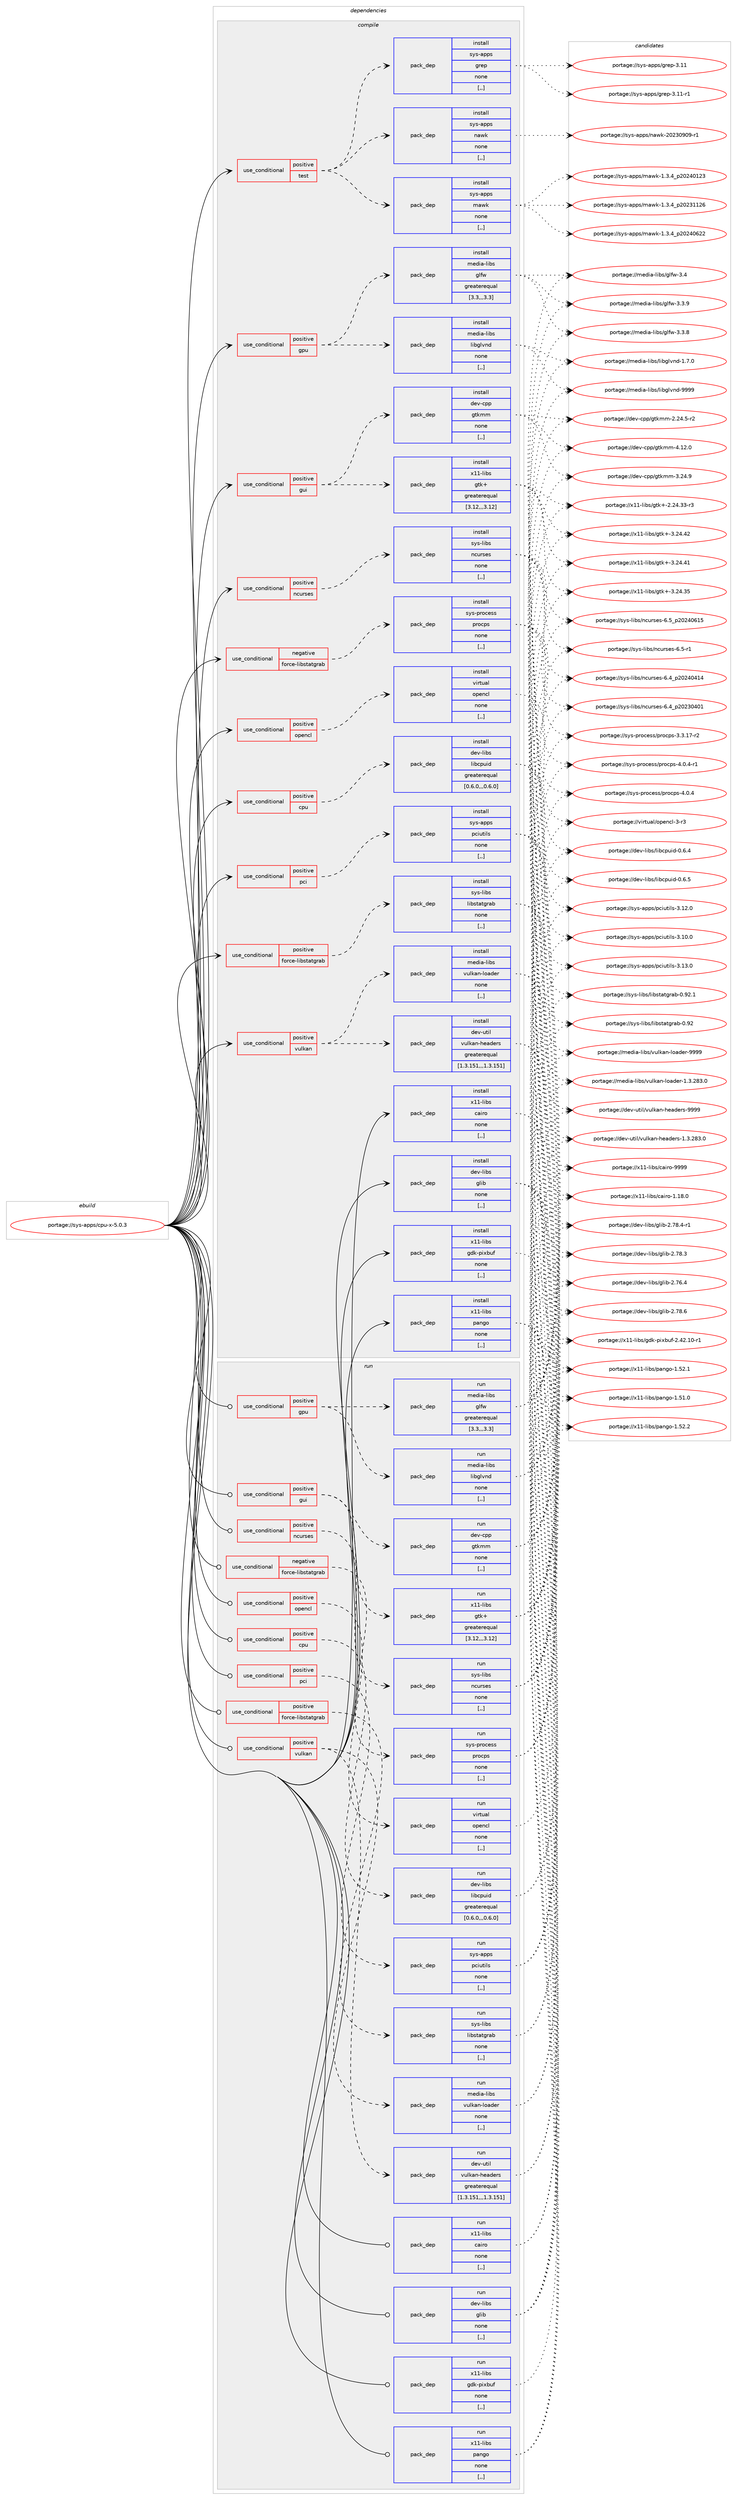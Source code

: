 digraph prolog {

# *************
# Graph options
# *************

newrank=true;
concentrate=true;
compound=true;
graph [rankdir=LR,fontname=Helvetica,fontsize=10,ranksep=1.5];#, ranksep=2.5, nodesep=0.2];
edge  [arrowhead=vee];
node  [fontname=Helvetica,fontsize=10];

# **********
# The ebuild
# **********

subgraph cluster_leftcol {
color=gray;
label=<<i>ebuild</i>>;
id [label="portage://sys-apps/cpu-x-5.0.3", color=red, width=4, href="../sys-apps/cpu-x-5.0.3.svg"];
}

# ****************
# The dependencies
# ****************

subgraph cluster_midcol {
color=gray;
label=<<i>dependencies</i>>;
subgraph cluster_compile {
fillcolor="#eeeeee";
style=filled;
label=<<i>compile</i>>;
subgraph cond110608 {
dependency419066 [label=<<TABLE BORDER="0" CELLBORDER="1" CELLSPACING="0" CELLPADDING="4"><TR><TD ROWSPAN="3" CELLPADDING="10">use_conditional</TD></TR><TR><TD>negative</TD></TR><TR><TD>force-libstatgrab</TD></TR></TABLE>>, shape=none, color=red];
subgraph pack305543 {
dependency419067 [label=<<TABLE BORDER="0" CELLBORDER="1" CELLSPACING="0" CELLPADDING="4" WIDTH="220"><TR><TD ROWSPAN="6" CELLPADDING="30">pack_dep</TD></TR><TR><TD WIDTH="110">install</TD></TR><TR><TD>sys-process</TD></TR><TR><TD>procps</TD></TR><TR><TD>none</TD></TR><TR><TD>[,,]</TD></TR></TABLE>>, shape=none, color=blue];
}
dependency419066:e -> dependency419067:w [weight=20,style="dashed",arrowhead="vee"];
}
id:e -> dependency419066:w [weight=20,style="solid",arrowhead="vee"];
subgraph cond110609 {
dependency419068 [label=<<TABLE BORDER="0" CELLBORDER="1" CELLSPACING="0" CELLPADDING="4"><TR><TD ROWSPAN="3" CELLPADDING="10">use_conditional</TD></TR><TR><TD>positive</TD></TR><TR><TD>cpu</TD></TR></TABLE>>, shape=none, color=red];
subgraph pack305544 {
dependency419069 [label=<<TABLE BORDER="0" CELLBORDER="1" CELLSPACING="0" CELLPADDING="4" WIDTH="220"><TR><TD ROWSPAN="6" CELLPADDING="30">pack_dep</TD></TR><TR><TD WIDTH="110">install</TD></TR><TR><TD>dev-libs</TD></TR><TR><TD>libcpuid</TD></TR><TR><TD>greaterequal</TD></TR><TR><TD>[0.6.0,,,0.6.0]</TD></TR></TABLE>>, shape=none, color=blue];
}
dependency419068:e -> dependency419069:w [weight=20,style="dashed",arrowhead="vee"];
}
id:e -> dependency419068:w [weight=20,style="solid",arrowhead="vee"];
subgraph cond110610 {
dependency419070 [label=<<TABLE BORDER="0" CELLBORDER="1" CELLSPACING="0" CELLPADDING="4"><TR><TD ROWSPAN="3" CELLPADDING="10">use_conditional</TD></TR><TR><TD>positive</TD></TR><TR><TD>force-libstatgrab</TD></TR></TABLE>>, shape=none, color=red];
subgraph pack305545 {
dependency419071 [label=<<TABLE BORDER="0" CELLBORDER="1" CELLSPACING="0" CELLPADDING="4" WIDTH="220"><TR><TD ROWSPAN="6" CELLPADDING="30">pack_dep</TD></TR><TR><TD WIDTH="110">install</TD></TR><TR><TD>sys-libs</TD></TR><TR><TD>libstatgrab</TD></TR><TR><TD>none</TD></TR><TR><TD>[,,]</TD></TR></TABLE>>, shape=none, color=blue];
}
dependency419070:e -> dependency419071:w [weight=20,style="dashed",arrowhead="vee"];
}
id:e -> dependency419070:w [weight=20,style="solid",arrowhead="vee"];
subgraph cond110611 {
dependency419072 [label=<<TABLE BORDER="0" CELLBORDER="1" CELLSPACING="0" CELLPADDING="4"><TR><TD ROWSPAN="3" CELLPADDING="10">use_conditional</TD></TR><TR><TD>positive</TD></TR><TR><TD>gpu</TD></TR></TABLE>>, shape=none, color=red];
subgraph pack305546 {
dependency419073 [label=<<TABLE BORDER="0" CELLBORDER="1" CELLSPACING="0" CELLPADDING="4" WIDTH="220"><TR><TD ROWSPAN="6" CELLPADDING="30">pack_dep</TD></TR><TR><TD WIDTH="110">install</TD></TR><TR><TD>media-libs</TD></TR><TR><TD>glfw</TD></TR><TR><TD>greaterequal</TD></TR><TR><TD>[3.3,,,3.3]</TD></TR></TABLE>>, shape=none, color=blue];
}
dependency419072:e -> dependency419073:w [weight=20,style="dashed",arrowhead="vee"];
subgraph pack305547 {
dependency419074 [label=<<TABLE BORDER="0" CELLBORDER="1" CELLSPACING="0" CELLPADDING="4" WIDTH="220"><TR><TD ROWSPAN="6" CELLPADDING="30">pack_dep</TD></TR><TR><TD WIDTH="110">install</TD></TR><TR><TD>media-libs</TD></TR><TR><TD>libglvnd</TD></TR><TR><TD>none</TD></TR><TR><TD>[,,]</TD></TR></TABLE>>, shape=none, color=blue];
}
dependency419072:e -> dependency419074:w [weight=20,style="dashed",arrowhead="vee"];
}
id:e -> dependency419072:w [weight=20,style="solid",arrowhead="vee"];
subgraph cond110612 {
dependency419075 [label=<<TABLE BORDER="0" CELLBORDER="1" CELLSPACING="0" CELLPADDING="4"><TR><TD ROWSPAN="3" CELLPADDING="10">use_conditional</TD></TR><TR><TD>positive</TD></TR><TR><TD>gui</TD></TR></TABLE>>, shape=none, color=red];
subgraph pack305548 {
dependency419076 [label=<<TABLE BORDER="0" CELLBORDER="1" CELLSPACING="0" CELLPADDING="4" WIDTH="220"><TR><TD ROWSPAN="6" CELLPADDING="30">pack_dep</TD></TR><TR><TD WIDTH="110">install</TD></TR><TR><TD>dev-cpp</TD></TR><TR><TD>gtkmm</TD></TR><TR><TD>none</TD></TR><TR><TD>[,,]</TD></TR></TABLE>>, shape=none, color=blue];
}
dependency419075:e -> dependency419076:w [weight=20,style="dashed",arrowhead="vee"];
subgraph pack305549 {
dependency419077 [label=<<TABLE BORDER="0" CELLBORDER="1" CELLSPACING="0" CELLPADDING="4" WIDTH="220"><TR><TD ROWSPAN="6" CELLPADDING="30">pack_dep</TD></TR><TR><TD WIDTH="110">install</TD></TR><TR><TD>x11-libs</TD></TR><TR><TD>gtk+</TD></TR><TR><TD>greaterequal</TD></TR><TR><TD>[3.12,,,3.12]</TD></TR></TABLE>>, shape=none, color=blue];
}
dependency419075:e -> dependency419077:w [weight=20,style="dashed",arrowhead="vee"];
}
id:e -> dependency419075:w [weight=20,style="solid",arrowhead="vee"];
subgraph cond110613 {
dependency419078 [label=<<TABLE BORDER="0" CELLBORDER="1" CELLSPACING="0" CELLPADDING="4"><TR><TD ROWSPAN="3" CELLPADDING="10">use_conditional</TD></TR><TR><TD>positive</TD></TR><TR><TD>ncurses</TD></TR></TABLE>>, shape=none, color=red];
subgraph pack305550 {
dependency419079 [label=<<TABLE BORDER="0" CELLBORDER="1" CELLSPACING="0" CELLPADDING="4" WIDTH="220"><TR><TD ROWSPAN="6" CELLPADDING="30">pack_dep</TD></TR><TR><TD WIDTH="110">install</TD></TR><TR><TD>sys-libs</TD></TR><TR><TD>ncurses</TD></TR><TR><TD>none</TD></TR><TR><TD>[,,]</TD></TR></TABLE>>, shape=none, color=blue];
}
dependency419078:e -> dependency419079:w [weight=20,style="dashed",arrowhead="vee"];
}
id:e -> dependency419078:w [weight=20,style="solid",arrowhead="vee"];
subgraph cond110614 {
dependency419080 [label=<<TABLE BORDER="0" CELLBORDER="1" CELLSPACING="0" CELLPADDING="4"><TR><TD ROWSPAN="3" CELLPADDING="10">use_conditional</TD></TR><TR><TD>positive</TD></TR><TR><TD>opencl</TD></TR></TABLE>>, shape=none, color=red];
subgraph pack305551 {
dependency419081 [label=<<TABLE BORDER="0" CELLBORDER="1" CELLSPACING="0" CELLPADDING="4" WIDTH="220"><TR><TD ROWSPAN="6" CELLPADDING="30">pack_dep</TD></TR><TR><TD WIDTH="110">install</TD></TR><TR><TD>virtual</TD></TR><TR><TD>opencl</TD></TR><TR><TD>none</TD></TR><TR><TD>[,,]</TD></TR></TABLE>>, shape=none, color=blue];
}
dependency419080:e -> dependency419081:w [weight=20,style="dashed",arrowhead="vee"];
}
id:e -> dependency419080:w [weight=20,style="solid",arrowhead="vee"];
subgraph cond110615 {
dependency419082 [label=<<TABLE BORDER="0" CELLBORDER="1" CELLSPACING="0" CELLPADDING="4"><TR><TD ROWSPAN="3" CELLPADDING="10">use_conditional</TD></TR><TR><TD>positive</TD></TR><TR><TD>pci</TD></TR></TABLE>>, shape=none, color=red];
subgraph pack305552 {
dependency419083 [label=<<TABLE BORDER="0" CELLBORDER="1" CELLSPACING="0" CELLPADDING="4" WIDTH="220"><TR><TD ROWSPAN="6" CELLPADDING="30">pack_dep</TD></TR><TR><TD WIDTH="110">install</TD></TR><TR><TD>sys-apps</TD></TR><TR><TD>pciutils</TD></TR><TR><TD>none</TD></TR><TR><TD>[,,]</TD></TR></TABLE>>, shape=none, color=blue];
}
dependency419082:e -> dependency419083:w [weight=20,style="dashed",arrowhead="vee"];
}
id:e -> dependency419082:w [weight=20,style="solid",arrowhead="vee"];
subgraph cond110616 {
dependency419084 [label=<<TABLE BORDER="0" CELLBORDER="1" CELLSPACING="0" CELLPADDING="4"><TR><TD ROWSPAN="3" CELLPADDING="10">use_conditional</TD></TR><TR><TD>positive</TD></TR><TR><TD>test</TD></TR></TABLE>>, shape=none, color=red];
subgraph pack305553 {
dependency419085 [label=<<TABLE BORDER="0" CELLBORDER="1" CELLSPACING="0" CELLPADDING="4" WIDTH="220"><TR><TD ROWSPAN="6" CELLPADDING="30">pack_dep</TD></TR><TR><TD WIDTH="110">install</TD></TR><TR><TD>sys-apps</TD></TR><TR><TD>grep</TD></TR><TR><TD>none</TD></TR><TR><TD>[,,]</TD></TR></TABLE>>, shape=none, color=blue];
}
dependency419084:e -> dependency419085:w [weight=20,style="dashed",arrowhead="vee"];
subgraph pack305554 {
dependency419086 [label=<<TABLE BORDER="0" CELLBORDER="1" CELLSPACING="0" CELLPADDING="4" WIDTH="220"><TR><TD ROWSPAN="6" CELLPADDING="30">pack_dep</TD></TR><TR><TD WIDTH="110">install</TD></TR><TR><TD>sys-apps</TD></TR><TR><TD>mawk</TD></TR><TR><TD>none</TD></TR><TR><TD>[,,]</TD></TR></TABLE>>, shape=none, color=blue];
}
dependency419084:e -> dependency419086:w [weight=20,style="dashed",arrowhead="vee"];
subgraph pack305555 {
dependency419087 [label=<<TABLE BORDER="0" CELLBORDER="1" CELLSPACING="0" CELLPADDING="4" WIDTH="220"><TR><TD ROWSPAN="6" CELLPADDING="30">pack_dep</TD></TR><TR><TD WIDTH="110">install</TD></TR><TR><TD>sys-apps</TD></TR><TR><TD>nawk</TD></TR><TR><TD>none</TD></TR><TR><TD>[,,]</TD></TR></TABLE>>, shape=none, color=blue];
}
dependency419084:e -> dependency419087:w [weight=20,style="dashed",arrowhead="vee"];
}
id:e -> dependency419084:w [weight=20,style="solid",arrowhead="vee"];
subgraph cond110617 {
dependency419088 [label=<<TABLE BORDER="0" CELLBORDER="1" CELLSPACING="0" CELLPADDING="4"><TR><TD ROWSPAN="3" CELLPADDING="10">use_conditional</TD></TR><TR><TD>positive</TD></TR><TR><TD>vulkan</TD></TR></TABLE>>, shape=none, color=red];
subgraph pack305556 {
dependency419089 [label=<<TABLE BORDER="0" CELLBORDER="1" CELLSPACING="0" CELLPADDING="4" WIDTH="220"><TR><TD ROWSPAN="6" CELLPADDING="30">pack_dep</TD></TR><TR><TD WIDTH="110">install</TD></TR><TR><TD>media-libs</TD></TR><TR><TD>vulkan-loader</TD></TR><TR><TD>none</TD></TR><TR><TD>[,,]</TD></TR></TABLE>>, shape=none, color=blue];
}
dependency419088:e -> dependency419089:w [weight=20,style="dashed",arrowhead="vee"];
subgraph pack305557 {
dependency419090 [label=<<TABLE BORDER="0" CELLBORDER="1" CELLSPACING="0" CELLPADDING="4" WIDTH="220"><TR><TD ROWSPAN="6" CELLPADDING="30">pack_dep</TD></TR><TR><TD WIDTH="110">install</TD></TR><TR><TD>dev-util</TD></TR><TR><TD>vulkan-headers</TD></TR><TR><TD>greaterequal</TD></TR><TR><TD>[1.3.151,,,1.3.151]</TD></TR></TABLE>>, shape=none, color=blue];
}
dependency419088:e -> dependency419090:w [weight=20,style="dashed",arrowhead="vee"];
}
id:e -> dependency419088:w [weight=20,style="solid",arrowhead="vee"];
subgraph pack305558 {
dependency419091 [label=<<TABLE BORDER="0" CELLBORDER="1" CELLSPACING="0" CELLPADDING="4" WIDTH="220"><TR><TD ROWSPAN="6" CELLPADDING="30">pack_dep</TD></TR><TR><TD WIDTH="110">install</TD></TR><TR><TD>dev-libs</TD></TR><TR><TD>glib</TD></TR><TR><TD>none</TD></TR><TR><TD>[,,]</TD></TR></TABLE>>, shape=none, color=blue];
}
id:e -> dependency419091:w [weight=20,style="solid",arrowhead="vee"];
subgraph pack305559 {
dependency419092 [label=<<TABLE BORDER="0" CELLBORDER="1" CELLSPACING="0" CELLPADDING="4" WIDTH="220"><TR><TD ROWSPAN="6" CELLPADDING="30">pack_dep</TD></TR><TR><TD WIDTH="110">install</TD></TR><TR><TD>x11-libs</TD></TR><TR><TD>cairo</TD></TR><TR><TD>none</TD></TR><TR><TD>[,,]</TD></TR></TABLE>>, shape=none, color=blue];
}
id:e -> dependency419092:w [weight=20,style="solid",arrowhead="vee"];
subgraph pack305560 {
dependency419093 [label=<<TABLE BORDER="0" CELLBORDER="1" CELLSPACING="0" CELLPADDING="4" WIDTH="220"><TR><TD ROWSPAN="6" CELLPADDING="30">pack_dep</TD></TR><TR><TD WIDTH="110">install</TD></TR><TR><TD>x11-libs</TD></TR><TR><TD>gdk-pixbuf</TD></TR><TR><TD>none</TD></TR><TR><TD>[,,]</TD></TR></TABLE>>, shape=none, color=blue];
}
id:e -> dependency419093:w [weight=20,style="solid",arrowhead="vee"];
subgraph pack305561 {
dependency419094 [label=<<TABLE BORDER="0" CELLBORDER="1" CELLSPACING="0" CELLPADDING="4" WIDTH="220"><TR><TD ROWSPAN="6" CELLPADDING="30">pack_dep</TD></TR><TR><TD WIDTH="110">install</TD></TR><TR><TD>x11-libs</TD></TR><TR><TD>pango</TD></TR><TR><TD>none</TD></TR><TR><TD>[,,]</TD></TR></TABLE>>, shape=none, color=blue];
}
id:e -> dependency419094:w [weight=20,style="solid",arrowhead="vee"];
}
subgraph cluster_compileandrun {
fillcolor="#eeeeee";
style=filled;
label=<<i>compile and run</i>>;
}
subgraph cluster_run {
fillcolor="#eeeeee";
style=filled;
label=<<i>run</i>>;
subgraph cond110618 {
dependency419095 [label=<<TABLE BORDER="0" CELLBORDER="1" CELLSPACING="0" CELLPADDING="4"><TR><TD ROWSPAN="3" CELLPADDING="10">use_conditional</TD></TR><TR><TD>negative</TD></TR><TR><TD>force-libstatgrab</TD></TR></TABLE>>, shape=none, color=red];
subgraph pack305562 {
dependency419096 [label=<<TABLE BORDER="0" CELLBORDER="1" CELLSPACING="0" CELLPADDING="4" WIDTH="220"><TR><TD ROWSPAN="6" CELLPADDING="30">pack_dep</TD></TR><TR><TD WIDTH="110">run</TD></TR><TR><TD>sys-process</TD></TR><TR><TD>procps</TD></TR><TR><TD>none</TD></TR><TR><TD>[,,]</TD></TR></TABLE>>, shape=none, color=blue];
}
dependency419095:e -> dependency419096:w [weight=20,style="dashed",arrowhead="vee"];
}
id:e -> dependency419095:w [weight=20,style="solid",arrowhead="odot"];
subgraph cond110619 {
dependency419097 [label=<<TABLE BORDER="0" CELLBORDER="1" CELLSPACING="0" CELLPADDING="4"><TR><TD ROWSPAN="3" CELLPADDING="10">use_conditional</TD></TR><TR><TD>positive</TD></TR><TR><TD>cpu</TD></TR></TABLE>>, shape=none, color=red];
subgraph pack305563 {
dependency419098 [label=<<TABLE BORDER="0" CELLBORDER="1" CELLSPACING="0" CELLPADDING="4" WIDTH="220"><TR><TD ROWSPAN="6" CELLPADDING="30">pack_dep</TD></TR><TR><TD WIDTH="110">run</TD></TR><TR><TD>dev-libs</TD></TR><TR><TD>libcpuid</TD></TR><TR><TD>greaterequal</TD></TR><TR><TD>[0.6.0,,,0.6.0]</TD></TR></TABLE>>, shape=none, color=blue];
}
dependency419097:e -> dependency419098:w [weight=20,style="dashed",arrowhead="vee"];
}
id:e -> dependency419097:w [weight=20,style="solid",arrowhead="odot"];
subgraph cond110620 {
dependency419099 [label=<<TABLE BORDER="0" CELLBORDER="1" CELLSPACING="0" CELLPADDING="4"><TR><TD ROWSPAN="3" CELLPADDING="10">use_conditional</TD></TR><TR><TD>positive</TD></TR><TR><TD>force-libstatgrab</TD></TR></TABLE>>, shape=none, color=red];
subgraph pack305564 {
dependency419100 [label=<<TABLE BORDER="0" CELLBORDER="1" CELLSPACING="0" CELLPADDING="4" WIDTH="220"><TR><TD ROWSPAN="6" CELLPADDING="30">pack_dep</TD></TR><TR><TD WIDTH="110">run</TD></TR><TR><TD>sys-libs</TD></TR><TR><TD>libstatgrab</TD></TR><TR><TD>none</TD></TR><TR><TD>[,,]</TD></TR></TABLE>>, shape=none, color=blue];
}
dependency419099:e -> dependency419100:w [weight=20,style="dashed",arrowhead="vee"];
}
id:e -> dependency419099:w [weight=20,style="solid",arrowhead="odot"];
subgraph cond110621 {
dependency419101 [label=<<TABLE BORDER="0" CELLBORDER="1" CELLSPACING="0" CELLPADDING="4"><TR><TD ROWSPAN="3" CELLPADDING="10">use_conditional</TD></TR><TR><TD>positive</TD></TR><TR><TD>gpu</TD></TR></TABLE>>, shape=none, color=red];
subgraph pack305565 {
dependency419102 [label=<<TABLE BORDER="0" CELLBORDER="1" CELLSPACING="0" CELLPADDING="4" WIDTH="220"><TR><TD ROWSPAN="6" CELLPADDING="30">pack_dep</TD></TR><TR><TD WIDTH="110">run</TD></TR><TR><TD>media-libs</TD></TR><TR><TD>glfw</TD></TR><TR><TD>greaterequal</TD></TR><TR><TD>[3.3,,,3.3]</TD></TR></TABLE>>, shape=none, color=blue];
}
dependency419101:e -> dependency419102:w [weight=20,style="dashed",arrowhead="vee"];
subgraph pack305566 {
dependency419103 [label=<<TABLE BORDER="0" CELLBORDER="1" CELLSPACING="0" CELLPADDING="4" WIDTH="220"><TR><TD ROWSPAN="6" CELLPADDING="30">pack_dep</TD></TR><TR><TD WIDTH="110">run</TD></TR><TR><TD>media-libs</TD></TR><TR><TD>libglvnd</TD></TR><TR><TD>none</TD></TR><TR><TD>[,,]</TD></TR></TABLE>>, shape=none, color=blue];
}
dependency419101:e -> dependency419103:w [weight=20,style="dashed",arrowhead="vee"];
}
id:e -> dependency419101:w [weight=20,style="solid",arrowhead="odot"];
subgraph cond110622 {
dependency419104 [label=<<TABLE BORDER="0" CELLBORDER="1" CELLSPACING="0" CELLPADDING="4"><TR><TD ROWSPAN="3" CELLPADDING="10">use_conditional</TD></TR><TR><TD>positive</TD></TR><TR><TD>gui</TD></TR></TABLE>>, shape=none, color=red];
subgraph pack305567 {
dependency419105 [label=<<TABLE BORDER="0" CELLBORDER="1" CELLSPACING="0" CELLPADDING="4" WIDTH="220"><TR><TD ROWSPAN="6" CELLPADDING="30">pack_dep</TD></TR><TR><TD WIDTH="110">run</TD></TR><TR><TD>dev-cpp</TD></TR><TR><TD>gtkmm</TD></TR><TR><TD>none</TD></TR><TR><TD>[,,]</TD></TR></TABLE>>, shape=none, color=blue];
}
dependency419104:e -> dependency419105:w [weight=20,style="dashed",arrowhead="vee"];
subgraph pack305568 {
dependency419106 [label=<<TABLE BORDER="0" CELLBORDER="1" CELLSPACING="0" CELLPADDING="4" WIDTH="220"><TR><TD ROWSPAN="6" CELLPADDING="30">pack_dep</TD></TR><TR><TD WIDTH="110">run</TD></TR><TR><TD>x11-libs</TD></TR><TR><TD>gtk+</TD></TR><TR><TD>greaterequal</TD></TR><TR><TD>[3.12,,,3.12]</TD></TR></TABLE>>, shape=none, color=blue];
}
dependency419104:e -> dependency419106:w [weight=20,style="dashed",arrowhead="vee"];
}
id:e -> dependency419104:w [weight=20,style="solid",arrowhead="odot"];
subgraph cond110623 {
dependency419107 [label=<<TABLE BORDER="0" CELLBORDER="1" CELLSPACING="0" CELLPADDING="4"><TR><TD ROWSPAN="3" CELLPADDING="10">use_conditional</TD></TR><TR><TD>positive</TD></TR><TR><TD>ncurses</TD></TR></TABLE>>, shape=none, color=red];
subgraph pack305569 {
dependency419108 [label=<<TABLE BORDER="0" CELLBORDER="1" CELLSPACING="0" CELLPADDING="4" WIDTH="220"><TR><TD ROWSPAN="6" CELLPADDING="30">pack_dep</TD></TR><TR><TD WIDTH="110">run</TD></TR><TR><TD>sys-libs</TD></TR><TR><TD>ncurses</TD></TR><TR><TD>none</TD></TR><TR><TD>[,,]</TD></TR></TABLE>>, shape=none, color=blue];
}
dependency419107:e -> dependency419108:w [weight=20,style="dashed",arrowhead="vee"];
}
id:e -> dependency419107:w [weight=20,style="solid",arrowhead="odot"];
subgraph cond110624 {
dependency419109 [label=<<TABLE BORDER="0" CELLBORDER="1" CELLSPACING="0" CELLPADDING="4"><TR><TD ROWSPAN="3" CELLPADDING="10">use_conditional</TD></TR><TR><TD>positive</TD></TR><TR><TD>opencl</TD></TR></TABLE>>, shape=none, color=red];
subgraph pack305570 {
dependency419110 [label=<<TABLE BORDER="0" CELLBORDER="1" CELLSPACING="0" CELLPADDING="4" WIDTH="220"><TR><TD ROWSPAN="6" CELLPADDING="30">pack_dep</TD></TR><TR><TD WIDTH="110">run</TD></TR><TR><TD>virtual</TD></TR><TR><TD>opencl</TD></TR><TR><TD>none</TD></TR><TR><TD>[,,]</TD></TR></TABLE>>, shape=none, color=blue];
}
dependency419109:e -> dependency419110:w [weight=20,style="dashed",arrowhead="vee"];
}
id:e -> dependency419109:w [weight=20,style="solid",arrowhead="odot"];
subgraph cond110625 {
dependency419111 [label=<<TABLE BORDER="0" CELLBORDER="1" CELLSPACING="0" CELLPADDING="4"><TR><TD ROWSPAN="3" CELLPADDING="10">use_conditional</TD></TR><TR><TD>positive</TD></TR><TR><TD>pci</TD></TR></TABLE>>, shape=none, color=red];
subgraph pack305571 {
dependency419112 [label=<<TABLE BORDER="0" CELLBORDER="1" CELLSPACING="0" CELLPADDING="4" WIDTH="220"><TR><TD ROWSPAN="6" CELLPADDING="30">pack_dep</TD></TR><TR><TD WIDTH="110">run</TD></TR><TR><TD>sys-apps</TD></TR><TR><TD>pciutils</TD></TR><TR><TD>none</TD></TR><TR><TD>[,,]</TD></TR></TABLE>>, shape=none, color=blue];
}
dependency419111:e -> dependency419112:w [weight=20,style="dashed",arrowhead="vee"];
}
id:e -> dependency419111:w [weight=20,style="solid",arrowhead="odot"];
subgraph cond110626 {
dependency419113 [label=<<TABLE BORDER="0" CELLBORDER="1" CELLSPACING="0" CELLPADDING="4"><TR><TD ROWSPAN="3" CELLPADDING="10">use_conditional</TD></TR><TR><TD>positive</TD></TR><TR><TD>vulkan</TD></TR></TABLE>>, shape=none, color=red];
subgraph pack305572 {
dependency419114 [label=<<TABLE BORDER="0" CELLBORDER="1" CELLSPACING="0" CELLPADDING="4" WIDTH="220"><TR><TD ROWSPAN="6" CELLPADDING="30">pack_dep</TD></TR><TR><TD WIDTH="110">run</TD></TR><TR><TD>media-libs</TD></TR><TR><TD>vulkan-loader</TD></TR><TR><TD>none</TD></TR><TR><TD>[,,]</TD></TR></TABLE>>, shape=none, color=blue];
}
dependency419113:e -> dependency419114:w [weight=20,style="dashed",arrowhead="vee"];
subgraph pack305573 {
dependency419115 [label=<<TABLE BORDER="0" CELLBORDER="1" CELLSPACING="0" CELLPADDING="4" WIDTH="220"><TR><TD ROWSPAN="6" CELLPADDING="30">pack_dep</TD></TR><TR><TD WIDTH="110">run</TD></TR><TR><TD>dev-util</TD></TR><TR><TD>vulkan-headers</TD></TR><TR><TD>greaterequal</TD></TR><TR><TD>[1.3.151,,,1.3.151]</TD></TR></TABLE>>, shape=none, color=blue];
}
dependency419113:e -> dependency419115:w [weight=20,style="dashed",arrowhead="vee"];
}
id:e -> dependency419113:w [weight=20,style="solid",arrowhead="odot"];
subgraph pack305574 {
dependency419116 [label=<<TABLE BORDER="0" CELLBORDER="1" CELLSPACING="0" CELLPADDING="4" WIDTH="220"><TR><TD ROWSPAN="6" CELLPADDING="30">pack_dep</TD></TR><TR><TD WIDTH="110">run</TD></TR><TR><TD>dev-libs</TD></TR><TR><TD>glib</TD></TR><TR><TD>none</TD></TR><TR><TD>[,,]</TD></TR></TABLE>>, shape=none, color=blue];
}
id:e -> dependency419116:w [weight=20,style="solid",arrowhead="odot"];
subgraph pack305575 {
dependency419117 [label=<<TABLE BORDER="0" CELLBORDER="1" CELLSPACING="0" CELLPADDING="4" WIDTH="220"><TR><TD ROWSPAN="6" CELLPADDING="30">pack_dep</TD></TR><TR><TD WIDTH="110">run</TD></TR><TR><TD>x11-libs</TD></TR><TR><TD>cairo</TD></TR><TR><TD>none</TD></TR><TR><TD>[,,]</TD></TR></TABLE>>, shape=none, color=blue];
}
id:e -> dependency419117:w [weight=20,style="solid",arrowhead="odot"];
subgraph pack305576 {
dependency419118 [label=<<TABLE BORDER="0" CELLBORDER="1" CELLSPACING="0" CELLPADDING="4" WIDTH="220"><TR><TD ROWSPAN="6" CELLPADDING="30">pack_dep</TD></TR><TR><TD WIDTH="110">run</TD></TR><TR><TD>x11-libs</TD></TR><TR><TD>gdk-pixbuf</TD></TR><TR><TD>none</TD></TR><TR><TD>[,,]</TD></TR></TABLE>>, shape=none, color=blue];
}
id:e -> dependency419118:w [weight=20,style="solid",arrowhead="odot"];
subgraph pack305577 {
dependency419119 [label=<<TABLE BORDER="0" CELLBORDER="1" CELLSPACING="0" CELLPADDING="4" WIDTH="220"><TR><TD ROWSPAN="6" CELLPADDING="30">pack_dep</TD></TR><TR><TD WIDTH="110">run</TD></TR><TR><TD>x11-libs</TD></TR><TR><TD>pango</TD></TR><TR><TD>none</TD></TR><TR><TD>[,,]</TD></TR></TABLE>>, shape=none, color=blue];
}
id:e -> dependency419119:w [weight=20,style="solid",arrowhead="odot"];
}
}

# **************
# The candidates
# **************

subgraph cluster_choices {
rank=same;
color=gray;
label=<<i>candidates</i>>;

subgraph choice305543 {
color=black;
nodesep=1;
choice115121115451121141119910111511547112114111991121154552464846524511449 [label="portage://sys-process/procps-4.0.4-r1", color=red, width=4,href="../sys-process/procps-4.0.4-r1.svg"];
choice11512111545112114111991011151154711211411199112115455246484652 [label="portage://sys-process/procps-4.0.4", color=red, width=4,href="../sys-process/procps-4.0.4.svg"];
choice11512111545112114111991011151154711211411199112115455146514649554511450 [label="portage://sys-process/procps-3.3.17-r2", color=red, width=4,href="../sys-process/procps-3.3.17-r2.svg"];
dependency419067:e -> choice115121115451121141119910111511547112114111991121154552464846524511449:w [style=dotted,weight="100"];
dependency419067:e -> choice11512111545112114111991011151154711211411199112115455246484652:w [style=dotted,weight="100"];
dependency419067:e -> choice11512111545112114111991011151154711211411199112115455146514649554511450:w [style=dotted,weight="100"];
}
subgraph choice305544 {
color=black;
nodesep=1;
choice1001011184510810598115471081059899112117105100454846544653 [label="portage://dev-libs/libcpuid-0.6.5", color=red, width=4,href="../dev-libs/libcpuid-0.6.5.svg"];
choice1001011184510810598115471081059899112117105100454846544652 [label="portage://dev-libs/libcpuid-0.6.4", color=red, width=4,href="../dev-libs/libcpuid-0.6.4.svg"];
dependency419069:e -> choice1001011184510810598115471081059899112117105100454846544653:w [style=dotted,weight="100"];
dependency419069:e -> choice1001011184510810598115471081059899112117105100454846544652:w [style=dotted,weight="100"];
}
subgraph choice305545 {
color=black;
nodesep=1;
choice1151211154510810598115471081059811511697116103114979845484657504649 [label="portage://sys-libs/libstatgrab-0.92.1", color=red, width=4,href="../sys-libs/libstatgrab-0.92.1.svg"];
choice115121115451081059811547108105981151169711610311497984548465750 [label="portage://sys-libs/libstatgrab-0.92", color=red, width=4,href="../sys-libs/libstatgrab-0.92.svg"];
dependency419071:e -> choice1151211154510810598115471081059811511697116103114979845484657504649:w [style=dotted,weight="100"];
dependency419071:e -> choice115121115451081059811547108105981151169711610311497984548465750:w [style=dotted,weight="100"];
}
subgraph choice305546 {
color=black;
nodesep=1;
choice1091011001059745108105981154710310810211945514652 [label="portage://media-libs/glfw-3.4", color=red, width=4,href="../media-libs/glfw-3.4.svg"];
choice10910110010597451081059811547103108102119455146514657 [label="portage://media-libs/glfw-3.3.9", color=red, width=4,href="../media-libs/glfw-3.3.9.svg"];
choice10910110010597451081059811547103108102119455146514656 [label="portage://media-libs/glfw-3.3.8", color=red, width=4,href="../media-libs/glfw-3.3.8.svg"];
dependency419073:e -> choice1091011001059745108105981154710310810211945514652:w [style=dotted,weight="100"];
dependency419073:e -> choice10910110010597451081059811547103108102119455146514657:w [style=dotted,weight="100"];
dependency419073:e -> choice10910110010597451081059811547103108102119455146514656:w [style=dotted,weight="100"];
}
subgraph choice305547 {
color=black;
nodesep=1;
choice10910110010597451081059811547108105981031081181101004557575757 [label="portage://media-libs/libglvnd-9999", color=red, width=4,href="../media-libs/libglvnd-9999.svg"];
choice1091011001059745108105981154710810598103108118110100454946554648 [label="portage://media-libs/libglvnd-1.7.0", color=red, width=4,href="../media-libs/libglvnd-1.7.0.svg"];
dependency419074:e -> choice10910110010597451081059811547108105981031081181101004557575757:w [style=dotted,weight="100"];
dependency419074:e -> choice1091011001059745108105981154710810598103108118110100454946554648:w [style=dotted,weight="100"];
}
subgraph choice305548 {
color=black;
nodesep=1;
choice10010111845991121124710311610710910945524649504648 [label="portage://dev-cpp/gtkmm-4.12.0", color=red, width=4,href="../dev-cpp/gtkmm-4.12.0.svg"];
choice10010111845991121124710311610710910945514650524657 [label="portage://dev-cpp/gtkmm-3.24.9", color=red, width=4,href="../dev-cpp/gtkmm-3.24.9.svg"];
choice100101118459911211247103116107109109455046505246534511450 [label="portage://dev-cpp/gtkmm-2.24.5-r2", color=red, width=4,href="../dev-cpp/gtkmm-2.24.5-r2.svg"];
dependency419076:e -> choice10010111845991121124710311610710910945524649504648:w [style=dotted,weight="100"];
dependency419076:e -> choice10010111845991121124710311610710910945514650524657:w [style=dotted,weight="100"];
dependency419076:e -> choice100101118459911211247103116107109109455046505246534511450:w [style=dotted,weight="100"];
}
subgraph choice305549 {
color=black;
nodesep=1;
choice1204949451081059811547103116107434551465052465250 [label="portage://x11-libs/gtk+-3.24.42", color=red, width=4,href="../x11-libs/gtk+-3.24.42.svg"];
choice1204949451081059811547103116107434551465052465249 [label="portage://x11-libs/gtk+-3.24.41", color=red, width=4,href="../x11-libs/gtk+-3.24.41.svg"];
choice1204949451081059811547103116107434551465052465153 [label="portage://x11-libs/gtk+-3.24.35", color=red, width=4,href="../x11-libs/gtk+-3.24.35.svg"];
choice12049494510810598115471031161074345504650524651514511451 [label="portage://x11-libs/gtk+-2.24.33-r3", color=red, width=4,href="../x11-libs/gtk+-2.24.33-r3.svg"];
dependency419077:e -> choice1204949451081059811547103116107434551465052465250:w [style=dotted,weight="100"];
dependency419077:e -> choice1204949451081059811547103116107434551465052465249:w [style=dotted,weight="100"];
dependency419077:e -> choice1204949451081059811547103116107434551465052465153:w [style=dotted,weight="100"];
dependency419077:e -> choice12049494510810598115471031161074345504650524651514511451:w [style=dotted,weight="100"];
}
subgraph choice305550 {
color=black;
nodesep=1;
choice1151211154510810598115471109911711411510111545544653951125048505248544953 [label="portage://sys-libs/ncurses-6.5_p20240615", color=red, width=4,href="../sys-libs/ncurses-6.5_p20240615.svg"];
choice11512111545108105981154711099117114115101115455446534511449 [label="portage://sys-libs/ncurses-6.5-r1", color=red, width=4,href="../sys-libs/ncurses-6.5-r1.svg"];
choice1151211154510810598115471109911711411510111545544652951125048505248524952 [label="portage://sys-libs/ncurses-6.4_p20240414", color=red, width=4,href="../sys-libs/ncurses-6.4_p20240414.svg"];
choice1151211154510810598115471109911711411510111545544652951125048505148524849 [label="portage://sys-libs/ncurses-6.4_p20230401", color=red, width=4,href="../sys-libs/ncurses-6.4_p20230401.svg"];
dependency419079:e -> choice1151211154510810598115471109911711411510111545544653951125048505248544953:w [style=dotted,weight="100"];
dependency419079:e -> choice11512111545108105981154711099117114115101115455446534511449:w [style=dotted,weight="100"];
dependency419079:e -> choice1151211154510810598115471109911711411510111545544652951125048505248524952:w [style=dotted,weight="100"];
dependency419079:e -> choice1151211154510810598115471109911711411510111545544652951125048505148524849:w [style=dotted,weight="100"];
}
subgraph choice305551 {
color=black;
nodesep=1;
choice11810511411611797108471111121011109910845514511451 [label="portage://virtual/opencl-3-r3", color=red, width=4,href="../virtual/opencl-3-r3.svg"];
dependency419081:e -> choice11810511411611797108471111121011109910845514511451:w [style=dotted,weight="100"];
}
subgraph choice305552 {
color=black;
nodesep=1;
choice1151211154597112112115471129910511711610510811545514649514648 [label="portage://sys-apps/pciutils-3.13.0", color=red, width=4,href="../sys-apps/pciutils-3.13.0.svg"];
choice1151211154597112112115471129910511711610510811545514649504648 [label="portage://sys-apps/pciutils-3.12.0", color=red, width=4,href="../sys-apps/pciutils-3.12.0.svg"];
choice1151211154597112112115471129910511711610510811545514649484648 [label="portage://sys-apps/pciutils-3.10.0", color=red, width=4,href="../sys-apps/pciutils-3.10.0.svg"];
dependency419083:e -> choice1151211154597112112115471129910511711610510811545514649514648:w [style=dotted,weight="100"];
dependency419083:e -> choice1151211154597112112115471129910511711610510811545514649504648:w [style=dotted,weight="100"];
dependency419083:e -> choice1151211154597112112115471129910511711610510811545514649484648:w [style=dotted,weight="100"];
}
subgraph choice305553 {
color=black;
nodesep=1;
choice11512111545971121121154710311410111245514649494511449 [label="portage://sys-apps/grep-3.11-r1", color=red, width=4,href="../sys-apps/grep-3.11-r1.svg"];
choice1151211154597112112115471031141011124551464949 [label="portage://sys-apps/grep-3.11", color=red, width=4,href="../sys-apps/grep-3.11.svg"];
dependency419085:e -> choice11512111545971121121154710311410111245514649494511449:w [style=dotted,weight="100"];
dependency419085:e -> choice1151211154597112112115471031141011124551464949:w [style=dotted,weight="100"];
}
subgraph choice305554 {
color=black;
nodesep=1;
choice11512111545971121121154710997119107454946514652951125048505248545050 [label="portage://sys-apps/mawk-1.3.4_p20240622", color=red, width=4,href="../sys-apps/mawk-1.3.4_p20240622.svg"];
choice11512111545971121121154710997119107454946514652951125048505248495051 [label="portage://sys-apps/mawk-1.3.4_p20240123", color=red, width=4,href="../sys-apps/mawk-1.3.4_p20240123.svg"];
choice11512111545971121121154710997119107454946514652951125048505149495054 [label="portage://sys-apps/mawk-1.3.4_p20231126", color=red, width=4,href="../sys-apps/mawk-1.3.4_p20231126.svg"];
dependency419086:e -> choice11512111545971121121154710997119107454946514652951125048505248545050:w [style=dotted,weight="100"];
dependency419086:e -> choice11512111545971121121154710997119107454946514652951125048505248495051:w [style=dotted,weight="100"];
dependency419086:e -> choice11512111545971121121154710997119107454946514652951125048505149495054:w [style=dotted,weight="100"];
}
subgraph choice305555 {
color=black;
nodesep=1;
choice115121115459711211211547110971191074550485051485748574511449 [label="portage://sys-apps/nawk-20230909-r1", color=red, width=4,href="../sys-apps/nawk-20230909-r1.svg"];
dependency419087:e -> choice115121115459711211211547110971191074550485051485748574511449:w [style=dotted,weight="100"];
}
subgraph choice305556 {
color=black;
nodesep=1;
choice109101100105974510810598115471181171081079711045108111971001011144557575757 [label="portage://media-libs/vulkan-loader-9999", color=red, width=4,href="../media-libs/vulkan-loader-9999.svg"];
choice1091011001059745108105981154711811710810797110451081119710010111445494651465056514648 [label="portage://media-libs/vulkan-loader-1.3.283.0", color=red, width=4,href="../media-libs/vulkan-loader-1.3.283.0.svg"];
dependency419089:e -> choice109101100105974510810598115471181171081079711045108111971001011144557575757:w [style=dotted,weight="100"];
dependency419089:e -> choice1091011001059745108105981154711811710810797110451081119710010111445494651465056514648:w [style=dotted,weight="100"];
}
subgraph choice305557 {
color=black;
nodesep=1;
choice10010111845117116105108471181171081079711045104101971001011141154557575757 [label="portage://dev-util/vulkan-headers-9999", color=red, width=4,href="../dev-util/vulkan-headers-9999.svg"];
choice100101118451171161051084711811710810797110451041019710010111411545494651465056514648 [label="portage://dev-util/vulkan-headers-1.3.283.0", color=red, width=4,href="../dev-util/vulkan-headers-1.3.283.0.svg"];
dependency419090:e -> choice10010111845117116105108471181171081079711045104101971001011141154557575757:w [style=dotted,weight="100"];
dependency419090:e -> choice100101118451171161051084711811710810797110451041019710010111411545494651465056514648:w [style=dotted,weight="100"];
}
subgraph choice305558 {
color=black;
nodesep=1;
choice1001011184510810598115471031081059845504655564654 [label="portage://dev-libs/glib-2.78.6", color=red, width=4,href="../dev-libs/glib-2.78.6.svg"];
choice10010111845108105981154710310810598455046555646524511449 [label="portage://dev-libs/glib-2.78.4-r1", color=red, width=4,href="../dev-libs/glib-2.78.4-r1.svg"];
choice1001011184510810598115471031081059845504655564651 [label="portage://dev-libs/glib-2.78.3", color=red, width=4,href="../dev-libs/glib-2.78.3.svg"];
choice1001011184510810598115471031081059845504655544652 [label="portage://dev-libs/glib-2.76.4", color=red, width=4,href="../dev-libs/glib-2.76.4.svg"];
dependency419091:e -> choice1001011184510810598115471031081059845504655564654:w [style=dotted,weight="100"];
dependency419091:e -> choice10010111845108105981154710310810598455046555646524511449:w [style=dotted,weight="100"];
dependency419091:e -> choice1001011184510810598115471031081059845504655564651:w [style=dotted,weight="100"];
dependency419091:e -> choice1001011184510810598115471031081059845504655544652:w [style=dotted,weight="100"];
}
subgraph choice305559 {
color=black;
nodesep=1;
choice120494945108105981154799971051141114557575757 [label="portage://x11-libs/cairo-9999", color=red, width=4,href="../x11-libs/cairo-9999.svg"];
choice1204949451081059811547999710511411145494649564648 [label="portage://x11-libs/cairo-1.18.0", color=red, width=4,href="../x11-libs/cairo-1.18.0.svg"];
dependency419092:e -> choice120494945108105981154799971051141114557575757:w [style=dotted,weight="100"];
dependency419092:e -> choice1204949451081059811547999710511411145494649564648:w [style=dotted,weight="100"];
}
subgraph choice305560 {
color=black;
nodesep=1;
choice1204949451081059811547103100107451121051209811710245504652504649484511449 [label="portage://x11-libs/gdk-pixbuf-2.42.10-r1", color=red, width=4,href="../x11-libs/gdk-pixbuf-2.42.10-r1.svg"];
dependency419093:e -> choice1204949451081059811547103100107451121051209811710245504652504649484511449:w [style=dotted,weight="100"];
}
subgraph choice305561 {
color=black;
nodesep=1;
choice12049494510810598115471129711010311145494653504650 [label="portage://x11-libs/pango-1.52.2", color=red, width=4,href="../x11-libs/pango-1.52.2.svg"];
choice12049494510810598115471129711010311145494653504649 [label="portage://x11-libs/pango-1.52.1", color=red, width=4,href="../x11-libs/pango-1.52.1.svg"];
choice12049494510810598115471129711010311145494653494648 [label="portage://x11-libs/pango-1.51.0", color=red, width=4,href="../x11-libs/pango-1.51.0.svg"];
dependency419094:e -> choice12049494510810598115471129711010311145494653504650:w [style=dotted,weight="100"];
dependency419094:e -> choice12049494510810598115471129711010311145494653504649:w [style=dotted,weight="100"];
dependency419094:e -> choice12049494510810598115471129711010311145494653494648:w [style=dotted,weight="100"];
}
subgraph choice305562 {
color=black;
nodesep=1;
choice115121115451121141119910111511547112114111991121154552464846524511449 [label="portage://sys-process/procps-4.0.4-r1", color=red, width=4,href="../sys-process/procps-4.0.4-r1.svg"];
choice11512111545112114111991011151154711211411199112115455246484652 [label="portage://sys-process/procps-4.0.4", color=red, width=4,href="../sys-process/procps-4.0.4.svg"];
choice11512111545112114111991011151154711211411199112115455146514649554511450 [label="portage://sys-process/procps-3.3.17-r2", color=red, width=4,href="../sys-process/procps-3.3.17-r2.svg"];
dependency419096:e -> choice115121115451121141119910111511547112114111991121154552464846524511449:w [style=dotted,weight="100"];
dependency419096:e -> choice11512111545112114111991011151154711211411199112115455246484652:w [style=dotted,weight="100"];
dependency419096:e -> choice11512111545112114111991011151154711211411199112115455146514649554511450:w [style=dotted,weight="100"];
}
subgraph choice305563 {
color=black;
nodesep=1;
choice1001011184510810598115471081059899112117105100454846544653 [label="portage://dev-libs/libcpuid-0.6.5", color=red, width=4,href="../dev-libs/libcpuid-0.6.5.svg"];
choice1001011184510810598115471081059899112117105100454846544652 [label="portage://dev-libs/libcpuid-0.6.4", color=red, width=4,href="../dev-libs/libcpuid-0.6.4.svg"];
dependency419098:e -> choice1001011184510810598115471081059899112117105100454846544653:w [style=dotted,weight="100"];
dependency419098:e -> choice1001011184510810598115471081059899112117105100454846544652:w [style=dotted,weight="100"];
}
subgraph choice305564 {
color=black;
nodesep=1;
choice1151211154510810598115471081059811511697116103114979845484657504649 [label="portage://sys-libs/libstatgrab-0.92.1", color=red, width=4,href="../sys-libs/libstatgrab-0.92.1.svg"];
choice115121115451081059811547108105981151169711610311497984548465750 [label="portage://sys-libs/libstatgrab-0.92", color=red, width=4,href="../sys-libs/libstatgrab-0.92.svg"];
dependency419100:e -> choice1151211154510810598115471081059811511697116103114979845484657504649:w [style=dotted,weight="100"];
dependency419100:e -> choice115121115451081059811547108105981151169711610311497984548465750:w [style=dotted,weight="100"];
}
subgraph choice305565 {
color=black;
nodesep=1;
choice1091011001059745108105981154710310810211945514652 [label="portage://media-libs/glfw-3.4", color=red, width=4,href="../media-libs/glfw-3.4.svg"];
choice10910110010597451081059811547103108102119455146514657 [label="portage://media-libs/glfw-3.3.9", color=red, width=4,href="../media-libs/glfw-3.3.9.svg"];
choice10910110010597451081059811547103108102119455146514656 [label="portage://media-libs/glfw-3.3.8", color=red, width=4,href="../media-libs/glfw-3.3.8.svg"];
dependency419102:e -> choice1091011001059745108105981154710310810211945514652:w [style=dotted,weight="100"];
dependency419102:e -> choice10910110010597451081059811547103108102119455146514657:w [style=dotted,weight="100"];
dependency419102:e -> choice10910110010597451081059811547103108102119455146514656:w [style=dotted,weight="100"];
}
subgraph choice305566 {
color=black;
nodesep=1;
choice10910110010597451081059811547108105981031081181101004557575757 [label="portage://media-libs/libglvnd-9999", color=red, width=4,href="../media-libs/libglvnd-9999.svg"];
choice1091011001059745108105981154710810598103108118110100454946554648 [label="portage://media-libs/libglvnd-1.7.0", color=red, width=4,href="../media-libs/libglvnd-1.7.0.svg"];
dependency419103:e -> choice10910110010597451081059811547108105981031081181101004557575757:w [style=dotted,weight="100"];
dependency419103:e -> choice1091011001059745108105981154710810598103108118110100454946554648:w [style=dotted,weight="100"];
}
subgraph choice305567 {
color=black;
nodesep=1;
choice10010111845991121124710311610710910945524649504648 [label="portage://dev-cpp/gtkmm-4.12.0", color=red, width=4,href="../dev-cpp/gtkmm-4.12.0.svg"];
choice10010111845991121124710311610710910945514650524657 [label="portage://dev-cpp/gtkmm-3.24.9", color=red, width=4,href="../dev-cpp/gtkmm-3.24.9.svg"];
choice100101118459911211247103116107109109455046505246534511450 [label="portage://dev-cpp/gtkmm-2.24.5-r2", color=red, width=4,href="../dev-cpp/gtkmm-2.24.5-r2.svg"];
dependency419105:e -> choice10010111845991121124710311610710910945524649504648:w [style=dotted,weight="100"];
dependency419105:e -> choice10010111845991121124710311610710910945514650524657:w [style=dotted,weight="100"];
dependency419105:e -> choice100101118459911211247103116107109109455046505246534511450:w [style=dotted,weight="100"];
}
subgraph choice305568 {
color=black;
nodesep=1;
choice1204949451081059811547103116107434551465052465250 [label="portage://x11-libs/gtk+-3.24.42", color=red, width=4,href="../x11-libs/gtk+-3.24.42.svg"];
choice1204949451081059811547103116107434551465052465249 [label="portage://x11-libs/gtk+-3.24.41", color=red, width=4,href="../x11-libs/gtk+-3.24.41.svg"];
choice1204949451081059811547103116107434551465052465153 [label="portage://x11-libs/gtk+-3.24.35", color=red, width=4,href="../x11-libs/gtk+-3.24.35.svg"];
choice12049494510810598115471031161074345504650524651514511451 [label="portage://x11-libs/gtk+-2.24.33-r3", color=red, width=4,href="../x11-libs/gtk+-2.24.33-r3.svg"];
dependency419106:e -> choice1204949451081059811547103116107434551465052465250:w [style=dotted,weight="100"];
dependency419106:e -> choice1204949451081059811547103116107434551465052465249:w [style=dotted,weight="100"];
dependency419106:e -> choice1204949451081059811547103116107434551465052465153:w [style=dotted,weight="100"];
dependency419106:e -> choice12049494510810598115471031161074345504650524651514511451:w [style=dotted,weight="100"];
}
subgraph choice305569 {
color=black;
nodesep=1;
choice1151211154510810598115471109911711411510111545544653951125048505248544953 [label="portage://sys-libs/ncurses-6.5_p20240615", color=red, width=4,href="../sys-libs/ncurses-6.5_p20240615.svg"];
choice11512111545108105981154711099117114115101115455446534511449 [label="portage://sys-libs/ncurses-6.5-r1", color=red, width=4,href="../sys-libs/ncurses-6.5-r1.svg"];
choice1151211154510810598115471109911711411510111545544652951125048505248524952 [label="portage://sys-libs/ncurses-6.4_p20240414", color=red, width=4,href="../sys-libs/ncurses-6.4_p20240414.svg"];
choice1151211154510810598115471109911711411510111545544652951125048505148524849 [label="portage://sys-libs/ncurses-6.4_p20230401", color=red, width=4,href="../sys-libs/ncurses-6.4_p20230401.svg"];
dependency419108:e -> choice1151211154510810598115471109911711411510111545544653951125048505248544953:w [style=dotted,weight="100"];
dependency419108:e -> choice11512111545108105981154711099117114115101115455446534511449:w [style=dotted,weight="100"];
dependency419108:e -> choice1151211154510810598115471109911711411510111545544652951125048505248524952:w [style=dotted,weight="100"];
dependency419108:e -> choice1151211154510810598115471109911711411510111545544652951125048505148524849:w [style=dotted,weight="100"];
}
subgraph choice305570 {
color=black;
nodesep=1;
choice11810511411611797108471111121011109910845514511451 [label="portage://virtual/opencl-3-r3", color=red, width=4,href="../virtual/opencl-3-r3.svg"];
dependency419110:e -> choice11810511411611797108471111121011109910845514511451:w [style=dotted,weight="100"];
}
subgraph choice305571 {
color=black;
nodesep=1;
choice1151211154597112112115471129910511711610510811545514649514648 [label="portage://sys-apps/pciutils-3.13.0", color=red, width=4,href="../sys-apps/pciutils-3.13.0.svg"];
choice1151211154597112112115471129910511711610510811545514649504648 [label="portage://sys-apps/pciutils-3.12.0", color=red, width=4,href="../sys-apps/pciutils-3.12.0.svg"];
choice1151211154597112112115471129910511711610510811545514649484648 [label="portage://sys-apps/pciutils-3.10.0", color=red, width=4,href="../sys-apps/pciutils-3.10.0.svg"];
dependency419112:e -> choice1151211154597112112115471129910511711610510811545514649514648:w [style=dotted,weight="100"];
dependency419112:e -> choice1151211154597112112115471129910511711610510811545514649504648:w [style=dotted,weight="100"];
dependency419112:e -> choice1151211154597112112115471129910511711610510811545514649484648:w [style=dotted,weight="100"];
}
subgraph choice305572 {
color=black;
nodesep=1;
choice109101100105974510810598115471181171081079711045108111971001011144557575757 [label="portage://media-libs/vulkan-loader-9999", color=red, width=4,href="../media-libs/vulkan-loader-9999.svg"];
choice1091011001059745108105981154711811710810797110451081119710010111445494651465056514648 [label="portage://media-libs/vulkan-loader-1.3.283.0", color=red, width=4,href="../media-libs/vulkan-loader-1.3.283.0.svg"];
dependency419114:e -> choice109101100105974510810598115471181171081079711045108111971001011144557575757:w [style=dotted,weight="100"];
dependency419114:e -> choice1091011001059745108105981154711811710810797110451081119710010111445494651465056514648:w [style=dotted,weight="100"];
}
subgraph choice305573 {
color=black;
nodesep=1;
choice10010111845117116105108471181171081079711045104101971001011141154557575757 [label="portage://dev-util/vulkan-headers-9999", color=red, width=4,href="../dev-util/vulkan-headers-9999.svg"];
choice100101118451171161051084711811710810797110451041019710010111411545494651465056514648 [label="portage://dev-util/vulkan-headers-1.3.283.0", color=red, width=4,href="../dev-util/vulkan-headers-1.3.283.0.svg"];
dependency419115:e -> choice10010111845117116105108471181171081079711045104101971001011141154557575757:w [style=dotted,weight="100"];
dependency419115:e -> choice100101118451171161051084711811710810797110451041019710010111411545494651465056514648:w [style=dotted,weight="100"];
}
subgraph choice305574 {
color=black;
nodesep=1;
choice1001011184510810598115471031081059845504655564654 [label="portage://dev-libs/glib-2.78.6", color=red, width=4,href="../dev-libs/glib-2.78.6.svg"];
choice10010111845108105981154710310810598455046555646524511449 [label="portage://dev-libs/glib-2.78.4-r1", color=red, width=4,href="../dev-libs/glib-2.78.4-r1.svg"];
choice1001011184510810598115471031081059845504655564651 [label="portage://dev-libs/glib-2.78.3", color=red, width=4,href="../dev-libs/glib-2.78.3.svg"];
choice1001011184510810598115471031081059845504655544652 [label="portage://dev-libs/glib-2.76.4", color=red, width=4,href="../dev-libs/glib-2.76.4.svg"];
dependency419116:e -> choice1001011184510810598115471031081059845504655564654:w [style=dotted,weight="100"];
dependency419116:e -> choice10010111845108105981154710310810598455046555646524511449:w [style=dotted,weight="100"];
dependency419116:e -> choice1001011184510810598115471031081059845504655564651:w [style=dotted,weight="100"];
dependency419116:e -> choice1001011184510810598115471031081059845504655544652:w [style=dotted,weight="100"];
}
subgraph choice305575 {
color=black;
nodesep=1;
choice120494945108105981154799971051141114557575757 [label="portage://x11-libs/cairo-9999", color=red, width=4,href="../x11-libs/cairo-9999.svg"];
choice1204949451081059811547999710511411145494649564648 [label="portage://x11-libs/cairo-1.18.0", color=red, width=4,href="../x11-libs/cairo-1.18.0.svg"];
dependency419117:e -> choice120494945108105981154799971051141114557575757:w [style=dotted,weight="100"];
dependency419117:e -> choice1204949451081059811547999710511411145494649564648:w [style=dotted,weight="100"];
}
subgraph choice305576 {
color=black;
nodesep=1;
choice1204949451081059811547103100107451121051209811710245504652504649484511449 [label="portage://x11-libs/gdk-pixbuf-2.42.10-r1", color=red, width=4,href="../x11-libs/gdk-pixbuf-2.42.10-r1.svg"];
dependency419118:e -> choice1204949451081059811547103100107451121051209811710245504652504649484511449:w [style=dotted,weight="100"];
}
subgraph choice305577 {
color=black;
nodesep=1;
choice12049494510810598115471129711010311145494653504650 [label="portage://x11-libs/pango-1.52.2", color=red, width=4,href="../x11-libs/pango-1.52.2.svg"];
choice12049494510810598115471129711010311145494653504649 [label="portage://x11-libs/pango-1.52.1", color=red, width=4,href="../x11-libs/pango-1.52.1.svg"];
choice12049494510810598115471129711010311145494653494648 [label="portage://x11-libs/pango-1.51.0", color=red, width=4,href="../x11-libs/pango-1.51.0.svg"];
dependency419119:e -> choice12049494510810598115471129711010311145494653504650:w [style=dotted,weight="100"];
dependency419119:e -> choice12049494510810598115471129711010311145494653504649:w [style=dotted,weight="100"];
dependency419119:e -> choice12049494510810598115471129711010311145494653494648:w [style=dotted,weight="100"];
}
}

}
